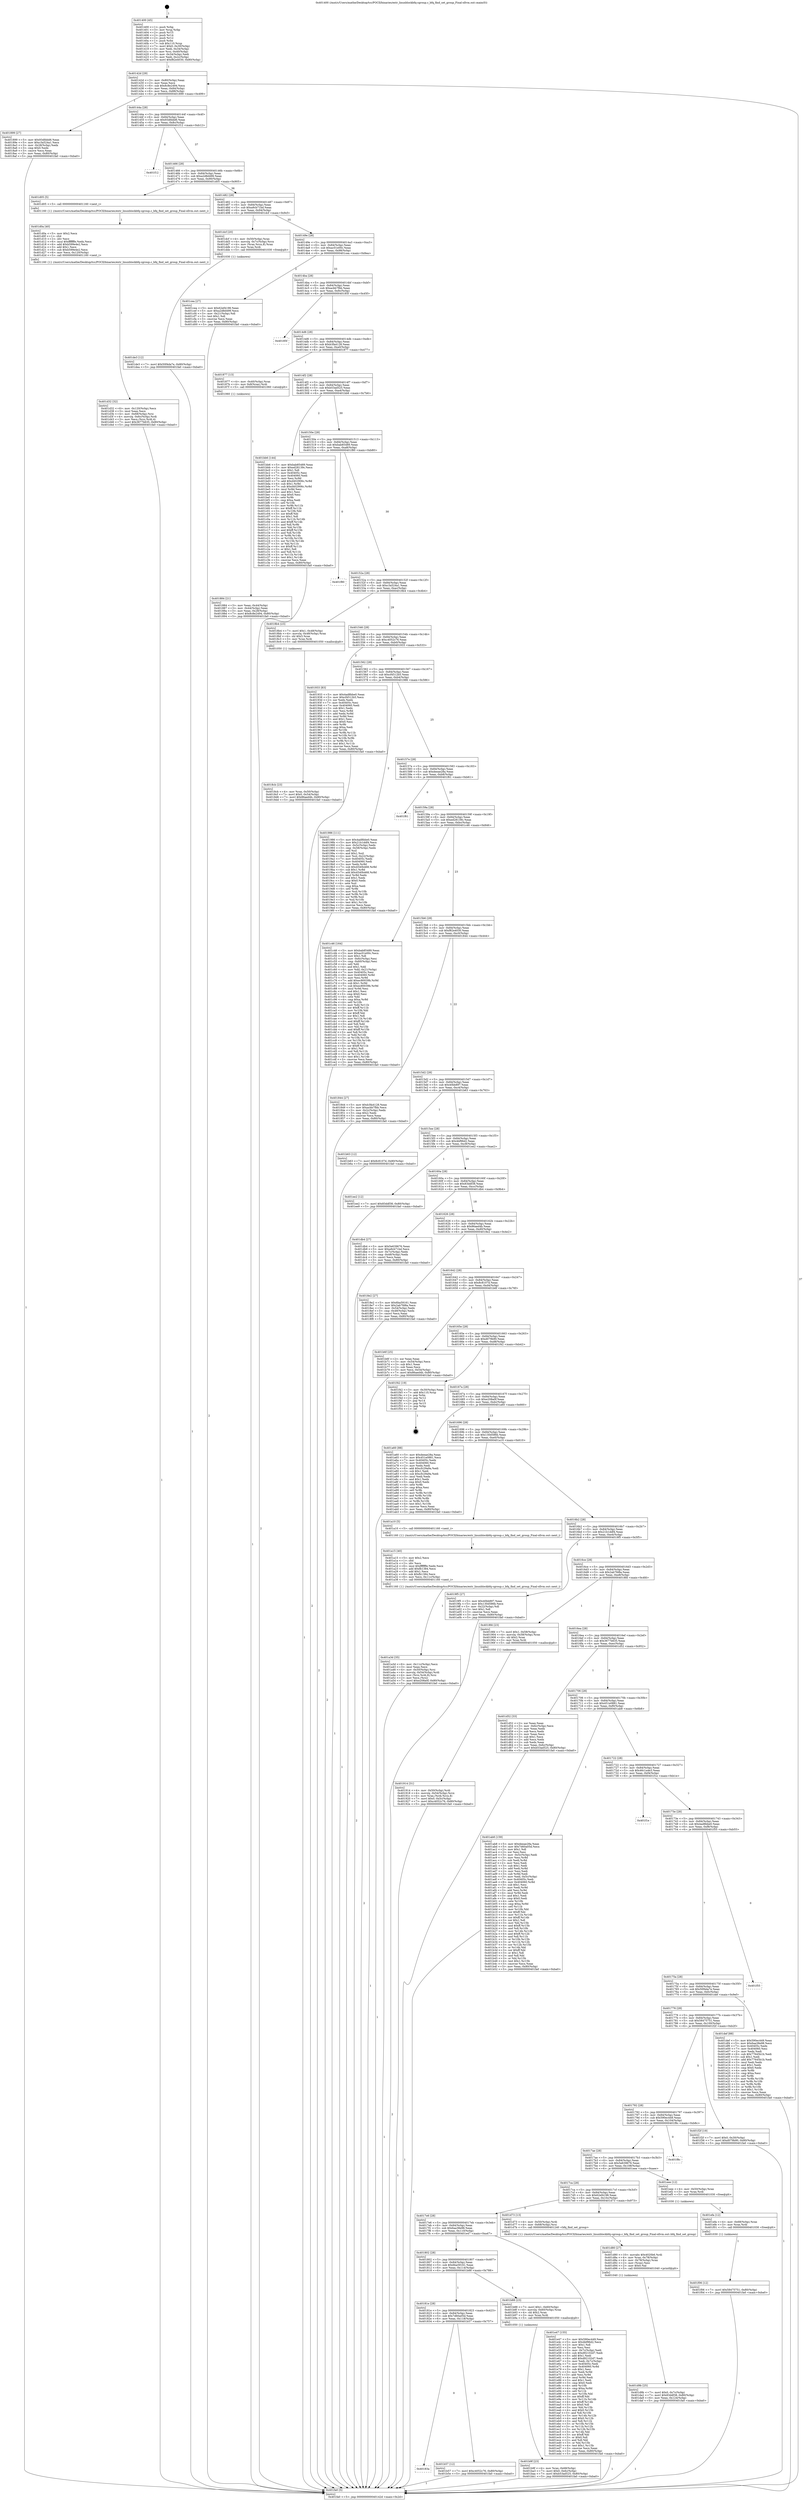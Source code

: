 digraph "0x401400" {
  label = "0x401400 (/mnt/c/Users/mathe/Desktop/tcc/POCII/binaries/extr_linuxblockbfq-cgroup.c_bfq_find_set_group_Final-ollvm.out::main(0))"
  labelloc = "t"
  node[shape=record]

  Entry [label="",width=0.3,height=0.3,shape=circle,fillcolor=black,style=filled]
  "0x40142d" [label="{
     0x40142d [29]\l
     | [instrs]\l
     &nbsp;&nbsp;0x40142d \<+3\>: mov -0x80(%rbp),%eax\l
     &nbsp;&nbsp;0x401430 \<+2\>: mov %eax,%ecx\l
     &nbsp;&nbsp;0x401432 \<+6\>: sub $0x8c8e2494,%ecx\l
     &nbsp;&nbsp;0x401438 \<+6\>: mov %eax,-0x84(%rbp)\l
     &nbsp;&nbsp;0x40143e \<+6\>: mov %ecx,-0x88(%rbp)\l
     &nbsp;&nbsp;0x401444 \<+6\>: je 0000000000401899 \<main+0x499\>\l
  }"]
  "0x401899" [label="{
     0x401899 [27]\l
     | [instrs]\l
     &nbsp;&nbsp;0x401899 \<+5\>: mov $0x93dfddd6,%eax\l
     &nbsp;&nbsp;0x40189e \<+5\>: mov $0xc3a524a1,%ecx\l
     &nbsp;&nbsp;0x4018a3 \<+3\>: mov -0x28(%rbp),%edx\l
     &nbsp;&nbsp;0x4018a6 \<+3\>: cmp $0x0,%edx\l
     &nbsp;&nbsp;0x4018a9 \<+3\>: cmove %ecx,%eax\l
     &nbsp;&nbsp;0x4018ac \<+3\>: mov %eax,-0x80(%rbp)\l
     &nbsp;&nbsp;0x4018af \<+5\>: jmp 0000000000401fa0 \<main+0xba0\>\l
  }"]
  "0x40144a" [label="{
     0x40144a [28]\l
     | [instrs]\l
     &nbsp;&nbsp;0x40144a \<+5\>: jmp 000000000040144f \<main+0x4f\>\l
     &nbsp;&nbsp;0x40144f \<+6\>: mov -0x84(%rbp),%eax\l
     &nbsp;&nbsp;0x401455 \<+5\>: sub $0x93dfddd6,%eax\l
     &nbsp;&nbsp;0x40145a \<+6\>: mov %eax,-0x8c(%rbp)\l
     &nbsp;&nbsp;0x401460 \<+6\>: je 0000000000401f12 \<main+0xb12\>\l
  }"]
  Exit [label="",width=0.3,height=0.3,shape=circle,fillcolor=black,style=filled,peripheries=2]
  "0x401f12" [label="{
     0x401f12\l
  }", style=dashed]
  "0x401466" [label="{
     0x401466 [28]\l
     | [instrs]\l
     &nbsp;&nbsp;0x401466 \<+5\>: jmp 000000000040146b \<main+0x6b\>\l
     &nbsp;&nbsp;0x40146b \<+6\>: mov -0x84(%rbp),%eax\l
     &nbsp;&nbsp;0x401471 \<+5\>: sub $0xa2d8d499,%eax\l
     &nbsp;&nbsp;0x401476 \<+6\>: mov %eax,-0x90(%rbp)\l
     &nbsp;&nbsp;0x40147c \<+6\>: je 0000000000401d05 \<main+0x905\>\l
  }"]
  "0x401f06" [label="{
     0x401f06 [12]\l
     | [instrs]\l
     &nbsp;&nbsp;0x401f06 \<+7\>: movl $0x58475751,-0x80(%rbp)\l
     &nbsp;&nbsp;0x401f0d \<+5\>: jmp 0000000000401fa0 \<main+0xba0\>\l
  }"]
  "0x401d05" [label="{
     0x401d05 [5]\l
     | [instrs]\l
     &nbsp;&nbsp;0x401d05 \<+5\>: call 0000000000401160 \<next_i\>\l
     | [calls]\l
     &nbsp;&nbsp;0x401160 \{1\} (/mnt/c/Users/mathe/Desktop/tcc/POCII/binaries/extr_linuxblockbfq-cgroup.c_bfq_find_set_group_Final-ollvm.out::next_i)\l
  }"]
  "0x401482" [label="{
     0x401482 [28]\l
     | [instrs]\l
     &nbsp;&nbsp;0x401482 \<+5\>: jmp 0000000000401487 \<main+0x87\>\l
     &nbsp;&nbsp;0x401487 \<+6\>: mov -0x84(%rbp),%eax\l
     &nbsp;&nbsp;0x40148d \<+5\>: sub $0xa9cb71bd,%eax\l
     &nbsp;&nbsp;0x401492 \<+6\>: mov %eax,-0x94(%rbp)\l
     &nbsp;&nbsp;0x401498 \<+6\>: je 0000000000401dcf \<main+0x9cf\>\l
  }"]
  "0x401efa" [label="{
     0x401efa [12]\l
     | [instrs]\l
     &nbsp;&nbsp;0x401efa \<+4\>: mov -0x68(%rbp),%rax\l
     &nbsp;&nbsp;0x401efe \<+3\>: mov %rax,%rdi\l
     &nbsp;&nbsp;0x401f01 \<+5\>: call 0000000000401030 \<free@plt\>\l
     | [calls]\l
     &nbsp;&nbsp;0x401030 \{1\} (unknown)\l
  }"]
  "0x401dcf" [label="{
     0x401dcf [20]\l
     | [instrs]\l
     &nbsp;&nbsp;0x401dcf \<+4\>: mov -0x50(%rbp),%rax\l
     &nbsp;&nbsp;0x401dd3 \<+4\>: movslq -0x7c(%rbp),%rcx\l
     &nbsp;&nbsp;0x401dd7 \<+4\>: mov (%rax,%rcx,8),%rax\l
     &nbsp;&nbsp;0x401ddb \<+3\>: mov %rax,%rdi\l
     &nbsp;&nbsp;0x401dde \<+5\>: call 0000000000401030 \<free@plt\>\l
     | [calls]\l
     &nbsp;&nbsp;0x401030 \{1\} (unknown)\l
  }"]
  "0x40149e" [label="{
     0x40149e [28]\l
     | [instrs]\l
     &nbsp;&nbsp;0x40149e \<+5\>: jmp 00000000004014a3 \<main+0xa3\>\l
     &nbsp;&nbsp;0x4014a3 \<+6\>: mov -0x84(%rbp),%eax\l
     &nbsp;&nbsp;0x4014a9 \<+5\>: sub $0xac01e00c,%eax\l
     &nbsp;&nbsp;0x4014ae \<+6\>: mov %eax,-0x98(%rbp)\l
     &nbsp;&nbsp;0x4014b4 \<+6\>: je 0000000000401cea \<main+0x8ea\>\l
  }"]
  "0x401de3" [label="{
     0x401de3 [12]\l
     | [instrs]\l
     &nbsp;&nbsp;0x401de3 \<+7\>: movl $0x50f4da7e,-0x80(%rbp)\l
     &nbsp;&nbsp;0x401dea \<+5\>: jmp 0000000000401fa0 \<main+0xba0\>\l
  }"]
  "0x401cea" [label="{
     0x401cea [27]\l
     | [instrs]\l
     &nbsp;&nbsp;0x401cea \<+5\>: mov $0x62ef4198,%eax\l
     &nbsp;&nbsp;0x401cef \<+5\>: mov $0xa2d8d499,%ecx\l
     &nbsp;&nbsp;0x401cf4 \<+3\>: mov -0x21(%rbp),%dl\l
     &nbsp;&nbsp;0x401cf7 \<+3\>: test $0x1,%dl\l
     &nbsp;&nbsp;0x401cfa \<+3\>: cmovne %ecx,%eax\l
     &nbsp;&nbsp;0x401cfd \<+3\>: mov %eax,-0x80(%rbp)\l
     &nbsp;&nbsp;0x401d00 \<+5\>: jmp 0000000000401fa0 \<main+0xba0\>\l
  }"]
  "0x4014ba" [label="{
     0x4014ba [28]\l
     | [instrs]\l
     &nbsp;&nbsp;0x4014ba \<+5\>: jmp 00000000004014bf \<main+0xbf\>\l
     &nbsp;&nbsp;0x4014bf \<+6\>: mov -0x84(%rbp),%eax\l
     &nbsp;&nbsp;0x4014c5 \<+5\>: sub $0xacbb7fbb,%eax\l
     &nbsp;&nbsp;0x4014ca \<+6\>: mov %eax,-0x9c(%rbp)\l
     &nbsp;&nbsp;0x4014d0 \<+6\>: je 000000000040185f \<main+0x45f\>\l
  }"]
  "0x401d9b" [label="{
     0x401d9b [25]\l
     | [instrs]\l
     &nbsp;&nbsp;0x401d9b \<+7\>: movl $0x0,-0x7c(%rbp)\l
     &nbsp;&nbsp;0x401da2 \<+7\>: movl $0x83ddf38,-0x80(%rbp)\l
     &nbsp;&nbsp;0x401da9 \<+6\>: mov %eax,-0x124(%rbp)\l
     &nbsp;&nbsp;0x401daf \<+5\>: jmp 0000000000401fa0 \<main+0xba0\>\l
  }"]
  "0x40185f" [label="{
     0x40185f\l
  }", style=dashed]
  "0x4014d6" [label="{
     0x4014d6 [28]\l
     | [instrs]\l
     &nbsp;&nbsp;0x4014d6 \<+5\>: jmp 00000000004014db \<main+0xdb\>\l
     &nbsp;&nbsp;0x4014db \<+6\>: mov -0x84(%rbp),%eax\l
     &nbsp;&nbsp;0x4014e1 \<+5\>: sub $0xb3fa4128,%eax\l
     &nbsp;&nbsp;0x4014e6 \<+6\>: mov %eax,-0xa0(%rbp)\l
     &nbsp;&nbsp;0x4014ec \<+6\>: je 0000000000401877 \<main+0x477\>\l
  }"]
  "0x401d80" [label="{
     0x401d80 [27]\l
     | [instrs]\l
     &nbsp;&nbsp;0x401d80 \<+10\>: movabs $0x4020b6,%rdi\l
     &nbsp;&nbsp;0x401d8a \<+4\>: mov %rax,-0x78(%rbp)\l
     &nbsp;&nbsp;0x401d8e \<+4\>: mov -0x78(%rbp),%rax\l
     &nbsp;&nbsp;0x401d92 \<+2\>: mov (%rax),%esi\l
     &nbsp;&nbsp;0x401d94 \<+2\>: mov $0x0,%al\l
     &nbsp;&nbsp;0x401d96 \<+5\>: call 0000000000401040 \<printf@plt\>\l
     | [calls]\l
     &nbsp;&nbsp;0x401040 \{1\} (unknown)\l
  }"]
  "0x401877" [label="{
     0x401877 [13]\l
     | [instrs]\l
     &nbsp;&nbsp;0x401877 \<+4\>: mov -0x40(%rbp),%rax\l
     &nbsp;&nbsp;0x40187b \<+4\>: mov 0x8(%rax),%rdi\l
     &nbsp;&nbsp;0x40187f \<+5\>: call 0000000000401060 \<atoi@plt\>\l
     | [calls]\l
     &nbsp;&nbsp;0x401060 \{1\} (unknown)\l
  }"]
  "0x4014f2" [label="{
     0x4014f2 [28]\l
     | [instrs]\l
     &nbsp;&nbsp;0x4014f2 \<+5\>: jmp 00000000004014f7 \<main+0xf7\>\l
     &nbsp;&nbsp;0x4014f7 \<+6\>: mov -0x84(%rbp),%eax\l
     &nbsp;&nbsp;0x4014fd \<+5\>: sub $0xb53ad525,%eax\l
     &nbsp;&nbsp;0x401502 \<+6\>: mov %eax,-0xa4(%rbp)\l
     &nbsp;&nbsp;0x401508 \<+6\>: je 0000000000401bb6 \<main+0x7b6\>\l
  }"]
  "0x401d32" [label="{
     0x401d32 [32]\l
     | [instrs]\l
     &nbsp;&nbsp;0x401d32 \<+6\>: mov -0x120(%rbp),%ecx\l
     &nbsp;&nbsp;0x401d38 \<+3\>: imul %eax,%ecx\l
     &nbsp;&nbsp;0x401d3b \<+4\>: mov -0x68(%rbp),%rsi\l
     &nbsp;&nbsp;0x401d3f \<+4\>: movslq -0x6c(%rbp),%rdi\l
     &nbsp;&nbsp;0x401d43 \<+3\>: mov %ecx,(%rsi,%rdi,4)\l
     &nbsp;&nbsp;0x401d46 \<+7\>: movl $0x3677b635,-0x80(%rbp)\l
     &nbsp;&nbsp;0x401d4d \<+5\>: jmp 0000000000401fa0 \<main+0xba0\>\l
  }"]
  "0x401bb6" [label="{
     0x401bb6 [144]\l
     | [instrs]\l
     &nbsp;&nbsp;0x401bb6 \<+5\>: mov $0xbab85489,%eax\l
     &nbsp;&nbsp;0x401bbb \<+5\>: mov $0xed28139c,%ecx\l
     &nbsp;&nbsp;0x401bc0 \<+2\>: mov $0x1,%dl\l
     &nbsp;&nbsp;0x401bc2 \<+7\>: mov 0x40405c,%esi\l
     &nbsp;&nbsp;0x401bc9 \<+7\>: mov 0x404060,%edi\l
     &nbsp;&nbsp;0x401bd0 \<+3\>: mov %esi,%r8d\l
     &nbsp;&nbsp;0x401bd3 \<+7\>: add $0xd402906c,%r8d\l
     &nbsp;&nbsp;0x401bda \<+4\>: sub $0x1,%r8d\l
     &nbsp;&nbsp;0x401bde \<+7\>: sub $0xd402906c,%r8d\l
     &nbsp;&nbsp;0x401be5 \<+4\>: imul %r8d,%esi\l
     &nbsp;&nbsp;0x401be9 \<+3\>: and $0x1,%esi\l
     &nbsp;&nbsp;0x401bec \<+3\>: cmp $0x0,%esi\l
     &nbsp;&nbsp;0x401bef \<+4\>: sete %r9b\l
     &nbsp;&nbsp;0x401bf3 \<+3\>: cmp $0xa,%edi\l
     &nbsp;&nbsp;0x401bf6 \<+4\>: setl %r10b\l
     &nbsp;&nbsp;0x401bfa \<+3\>: mov %r9b,%r11b\l
     &nbsp;&nbsp;0x401bfd \<+4\>: xor $0xff,%r11b\l
     &nbsp;&nbsp;0x401c01 \<+3\>: mov %r10b,%bl\l
     &nbsp;&nbsp;0x401c04 \<+3\>: xor $0xff,%bl\l
     &nbsp;&nbsp;0x401c07 \<+3\>: xor $0x1,%dl\l
     &nbsp;&nbsp;0x401c0a \<+3\>: mov %r11b,%r14b\l
     &nbsp;&nbsp;0x401c0d \<+4\>: and $0xff,%r14b\l
     &nbsp;&nbsp;0x401c11 \<+3\>: and %dl,%r9b\l
     &nbsp;&nbsp;0x401c14 \<+3\>: mov %bl,%r15b\l
     &nbsp;&nbsp;0x401c17 \<+4\>: and $0xff,%r15b\l
     &nbsp;&nbsp;0x401c1b \<+3\>: and %dl,%r10b\l
     &nbsp;&nbsp;0x401c1e \<+3\>: or %r9b,%r14b\l
     &nbsp;&nbsp;0x401c21 \<+3\>: or %r10b,%r15b\l
     &nbsp;&nbsp;0x401c24 \<+3\>: xor %r15b,%r14b\l
     &nbsp;&nbsp;0x401c27 \<+3\>: or %bl,%r11b\l
     &nbsp;&nbsp;0x401c2a \<+4\>: xor $0xff,%r11b\l
     &nbsp;&nbsp;0x401c2e \<+3\>: or $0x1,%dl\l
     &nbsp;&nbsp;0x401c31 \<+3\>: and %dl,%r11b\l
     &nbsp;&nbsp;0x401c34 \<+3\>: or %r11b,%r14b\l
     &nbsp;&nbsp;0x401c37 \<+4\>: test $0x1,%r14b\l
     &nbsp;&nbsp;0x401c3b \<+3\>: cmovne %ecx,%eax\l
     &nbsp;&nbsp;0x401c3e \<+3\>: mov %eax,-0x80(%rbp)\l
     &nbsp;&nbsp;0x401c41 \<+5\>: jmp 0000000000401fa0 \<main+0xba0\>\l
  }"]
  "0x40150e" [label="{
     0x40150e [28]\l
     | [instrs]\l
     &nbsp;&nbsp;0x40150e \<+5\>: jmp 0000000000401513 \<main+0x113\>\l
     &nbsp;&nbsp;0x401513 \<+6\>: mov -0x84(%rbp),%eax\l
     &nbsp;&nbsp;0x401519 \<+5\>: sub $0xbab85489,%eax\l
     &nbsp;&nbsp;0x40151e \<+6\>: mov %eax,-0xa8(%rbp)\l
     &nbsp;&nbsp;0x401524 \<+6\>: je 0000000000401f80 \<main+0xb80\>\l
  }"]
  "0x401d0a" [label="{
     0x401d0a [40]\l
     | [instrs]\l
     &nbsp;&nbsp;0x401d0a \<+5\>: mov $0x2,%ecx\l
     &nbsp;&nbsp;0x401d0f \<+1\>: cltd\l
     &nbsp;&nbsp;0x401d10 \<+2\>: idiv %ecx\l
     &nbsp;&nbsp;0x401d12 \<+6\>: imul $0xfffffffe,%edx,%ecx\l
     &nbsp;&nbsp;0x401d18 \<+6\>: add $0xb599e4e2,%ecx\l
     &nbsp;&nbsp;0x401d1e \<+3\>: add $0x1,%ecx\l
     &nbsp;&nbsp;0x401d21 \<+6\>: sub $0xb599e4e2,%ecx\l
     &nbsp;&nbsp;0x401d27 \<+6\>: mov %ecx,-0x120(%rbp)\l
     &nbsp;&nbsp;0x401d2d \<+5\>: call 0000000000401160 \<next_i\>\l
     | [calls]\l
     &nbsp;&nbsp;0x401160 \{1\} (/mnt/c/Users/mathe/Desktop/tcc/POCII/binaries/extr_linuxblockbfq-cgroup.c_bfq_find_set_group_Final-ollvm.out::next_i)\l
  }"]
  "0x401f80" [label="{
     0x401f80\l
  }", style=dashed]
  "0x40152a" [label="{
     0x40152a [28]\l
     | [instrs]\l
     &nbsp;&nbsp;0x40152a \<+5\>: jmp 000000000040152f \<main+0x12f\>\l
     &nbsp;&nbsp;0x40152f \<+6\>: mov -0x84(%rbp),%eax\l
     &nbsp;&nbsp;0x401535 \<+5\>: sub $0xc3a524a1,%eax\l
     &nbsp;&nbsp;0x40153a \<+6\>: mov %eax,-0xac(%rbp)\l
     &nbsp;&nbsp;0x401540 \<+6\>: je 00000000004018b4 \<main+0x4b4\>\l
  }"]
  "0x401b9f" [label="{
     0x401b9f [23]\l
     | [instrs]\l
     &nbsp;&nbsp;0x401b9f \<+4\>: mov %rax,-0x68(%rbp)\l
     &nbsp;&nbsp;0x401ba3 \<+7\>: movl $0x0,-0x6c(%rbp)\l
     &nbsp;&nbsp;0x401baa \<+7\>: movl $0xb53ad525,-0x80(%rbp)\l
     &nbsp;&nbsp;0x401bb1 \<+5\>: jmp 0000000000401fa0 \<main+0xba0\>\l
  }"]
  "0x4018b4" [label="{
     0x4018b4 [23]\l
     | [instrs]\l
     &nbsp;&nbsp;0x4018b4 \<+7\>: movl $0x1,-0x48(%rbp)\l
     &nbsp;&nbsp;0x4018bb \<+4\>: movslq -0x48(%rbp),%rax\l
     &nbsp;&nbsp;0x4018bf \<+4\>: shl $0x3,%rax\l
     &nbsp;&nbsp;0x4018c3 \<+3\>: mov %rax,%rdi\l
     &nbsp;&nbsp;0x4018c6 \<+5\>: call 0000000000401050 \<malloc@plt\>\l
     | [calls]\l
     &nbsp;&nbsp;0x401050 \{1\} (unknown)\l
  }"]
  "0x401546" [label="{
     0x401546 [28]\l
     | [instrs]\l
     &nbsp;&nbsp;0x401546 \<+5\>: jmp 000000000040154b \<main+0x14b\>\l
     &nbsp;&nbsp;0x40154b \<+6\>: mov -0x84(%rbp),%eax\l
     &nbsp;&nbsp;0x401551 \<+5\>: sub $0xc4052c76,%eax\l
     &nbsp;&nbsp;0x401556 \<+6\>: mov %eax,-0xb0(%rbp)\l
     &nbsp;&nbsp;0x40155c \<+6\>: je 0000000000401933 \<main+0x533\>\l
  }"]
  "0x40183a" [label="{
     0x40183a\l
  }", style=dashed]
  "0x401933" [label="{
     0x401933 [83]\l
     | [instrs]\l
     &nbsp;&nbsp;0x401933 \<+5\>: mov $0x4ad8bbe0,%eax\l
     &nbsp;&nbsp;0x401938 \<+5\>: mov $0xcf4512b5,%ecx\l
     &nbsp;&nbsp;0x40193d \<+2\>: xor %edx,%edx\l
     &nbsp;&nbsp;0x40193f \<+7\>: mov 0x40405c,%esi\l
     &nbsp;&nbsp;0x401946 \<+7\>: mov 0x404060,%edi\l
     &nbsp;&nbsp;0x40194d \<+3\>: sub $0x1,%edx\l
     &nbsp;&nbsp;0x401950 \<+3\>: mov %esi,%r8d\l
     &nbsp;&nbsp;0x401953 \<+3\>: add %edx,%r8d\l
     &nbsp;&nbsp;0x401956 \<+4\>: imul %r8d,%esi\l
     &nbsp;&nbsp;0x40195a \<+3\>: and $0x1,%esi\l
     &nbsp;&nbsp;0x40195d \<+3\>: cmp $0x0,%esi\l
     &nbsp;&nbsp;0x401960 \<+4\>: sete %r9b\l
     &nbsp;&nbsp;0x401964 \<+3\>: cmp $0xa,%edi\l
     &nbsp;&nbsp;0x401967 \<+4\>: setl %r10b\l
     &nbsp;&nbsp;0x40196b \<+3\>: mov %r9b,%r11b\l
     &nbsp;&nbsp;0x40196e \<+3\>: and %r10b,%r11b\l
     &nbsp;&nbsp;0x401971 \<+3\>: xor %r10b,%r9b\l
     &nbsp;&nbsp;0x401974 \<+3\>: or %r9b,%r11b\l
     &nbsp;&nbsp;0x401977 \<+4\>: test $0x1,%r11b\l
     &nbsp;&nbsp;0x40197b \<+3\>: cmovne %ecx,%eax\l
     &nbsp;&nbsp;0x40197e \<+3\>: mov %eax,-0x80(%rbp)\l
     &nbsp;&nbsp;0x401981 \<+5\>: jmp 0000000000401fa0 \<main+0xba0\>\l
  }"]
  "0x401562" [label="{
     0x401562 [28]\l
     | [instrs]\l
     &nbsp;&nbsp;0x401562 \<+5\>: jmp 0000000000401567 \<main+0x167\>\l
     &nbsp;&nbsp;0x401567 \<+6\>: mov -0x84(%rbp),%eax\l
     &nbsp;&nbsp;0x40156d \<+5\>: sub $0xcf4512b5,%eax\l
     &nbsp;&nbsp;0x401572 \<+6\>: mov %eax,-0xb4(%rbp)\l
     &nbsp;&nbsp;0x401578 \<+6\>: je 0000000000401986 \<main+0x586\>\l
  }"]
  "0x401b57" [label="{
     0x401b57 [12]\l
     | [instrs]\l
     &nbsp;&nbsp;0x401b57 \<+7\>: movl $0xc4052c76,-0x80(%rbp)\l
     &nbsp;&nbsp;0x401b5e \<+5\>: jmp 0000000000401fa0 \<main+0xba0\>\l
  }"]
  "0x401986" [label="{
     0x401986 [111]\l
     | [instrs]\l
     &nbsp;&nbsp;0x401986 \<+5\>: mov $0x4ad8bbe0,%eax\l
     &nbsp;&nbsp;0x40198b \<+5\>: mov $0x21b1ddf4,%ecx\l
     &nbsp;&nbsp;0x401990 \<+3\>: mov -0x5c(%rbp),%edx\l
     &nbsp;&nbsp;0x401993 \<+3\>: cmp -0x58(%rbp),%edx\l
     &nbsp;&nbsp;0x401996 \<+4\>: setl %sil\l
     &nbsp;&nbsp;0x40199a \<+4\>: and $0x1,%sil\l
     &nbsp;&nbsp;0x40199e \<+4\>: mov %sil,-0x22(%rbp)\l
     &nbsp;&nbsp;0x4019a2 \<+7\>: mov 0x40405c,%edx\l
     &nbsp;&nbsp;0x4019a9 \<+7\>: mov 0x404060,%edi\l
     &nbsp;&nbsp;0x4019b0 \<+3\>: mov %edx,%r8d\l
     &nbsp;&nbsp;0x4019b3 \<+7\>: sub $0x4540b468,%r8d\l
     &nbsp;&nbsp;0x4019ba \<+4\>: sub $0x1,%r8d\l
     &nbsp;&nbsp;0x4019be \<+7\>: add $0x4540b468,%r8d\l
     &nbsp;&nbsp;0x4019c5 \<+4\>: imul %r8d,%edx\l
     &nbsp;&nbsp;0x4019c9 \<+3\>: and $0x1,%edx\l
     &nbsp;&nbsp;0x4019cc \<+3\>: cmp $0x0,%edx\l
     &nbsp;&nbsp;0x4019cf \<+4\>: sete %sil\l
     &nbsp;&nbsp;0x4019d3 \<+3\>: cmp $0xa,%edi\l
     &nbsp;&nbsp;0x4019d6 \<+4\>: setl %r9b\l
     &nbsp;&nbsp;0x4019da \<+3\>: mov %sil,%r10b\l
     &nbsp;&nbsp;0x4019dd \<+3\>: and %r9b,%r10b\l
     &nbsp;&nbsp;0x4019e0 \<+3\>: xor %r9b,%sil\l
     &nbsp;&nbsp;0x4019e3 \<+3\>: or %sil,%r10b\l
     &nbsp;&nbsp;0x4019e6 \<+4\>: test $0x1,%r10b\l
     &nbsp;&nbsp;0x4019ea \<+3\>: cmovne %ecx,%eax\l
     &nbsp;&nbsp;0x4019ed \<+3\>: mov %eax,-0x80(%rbp)\l
     &nbsp;&nbsp;0x4019f0 \<+5\>: jmp 0000000000401fa0 \<main+0xba0\>\l
  }"]
  "0x40157e" [label="{
     0x40157e [28]\l
     | [instrs]\l
     &nbsp;&nbsp;0x40157e \<+5\>: jmp 0000000000401583 \<main+0x183\>\l
     &nbsp;&nbsp;0x401583 \<+6\>: mov -0x84(%rbp),%eax\l
     &nbsp;&nbsp;0x401589 \<+5\>: sub $0xdeeae28a,%eax\l
     &nbsp;&nbsp;0x40158e \<+6\>: mov %eax,-0xb8(%rbp)\l
     &nbsp;&nbsp;0x401594 \<+6\>: je 0000000000401f61 \<main+0xb61\>\l
  }"]
  "0x40181e" [label="{
     0x40181e [28]\l
     | [instrs]\l
     &nbsp;&nbsp;0x40181e \<+5\>: jmp 0000000000401823 \<main+0x423\>\l
     &nbsp;&nbsp;0x401823 \<+6\>: mov -0x84(%rbp),%eax\l
     &nbsp;&nbsp;0x401829 \<+5\>: sub $0x7d60a05d,%eax\l
     &nbsp;&nbsp;0x40182e \<+6\>: mov %eax,-0x118(%rbp)\l
     &nbsp;&nbsp;0x401834 \<+6\>: je 0000000000401b57 \<main+0x757\>\l
  }"]
  "0x401f61" [label="{
     0x401f61\l
  }", style=dashed]
  "0x40159a" [label="{
     0x40159a [28]\l
     | [instrs]\l
     &nbsp;&nbsp;0x40159a \<+5\>: jmp 000000000040159f \<main+0x19f\>\l
     &nbsp;&nbsp;0x40159f \<+6\>: mov -0x84(%rbp),%eax\l
     &nbsp;&nbsp;0x4015a5 \<+5\>: sub $0xed28139c,%eax\l
     &nbsp;&nbsp;0x4015aa \<+6\>: mov %eax,-0xbc(%rbp)\l
     &nbsp;&nbsp;0x4015b0 \<+6\>: je 0000000000401c46 \<main+0x846\>\l
  }"]
  "0x401b88" [label="{
     0x401b88 [23]\l
     | [instrs]\l
     &nbsp;&nbsp;0x401b88 \<+7\>: movl $0x1,-0x60(%rbp)\l
     &nbsp;&nbsp;0x401b8f \<+4\>: movslq -0x60(%rbp),%rax\l
     &nbsp;&nbsp;0x401b93 \<+4\>: shl $0x2,%rax\l
     &nbsp;&nbsp;0x401b97 \<+3\>: mov %rax,%rdi\l
     &nbsp;&nbsp;0x401b9a \<+5\>: call 0000000000401050 \<malloc@plt\>\l
     | [calls]\l
     &nbsp;&nbsp;0x401050 \{1\} (unknown)\l
  }"]
  "0x401c46" [label="{
     0x401c46 [164]\l
     | [instrs]\l
     &nbsp;&nbsp;0x401c46 \<+5\>: mov $0xbab85489,%eax\l
     &nbsp;&nbsp;0x401c4b \<+5\>: mov $0xac01e00c,%ecx\l
     &nbsp;&nbsp;0x401c50 \<+2\>: mov $0x1,%dl\l
     &nbsp;&nbsp;0x401c52 \<+3\>: mov -0x6c(%rbp),%esi\l
     &nbsp;&nbsp;0x401c55 \<+3\>: cmp -0x60(%rbp),%esi\l
     &nbsp;&nbsp;0x401c58 \<+4\>: setl %dil\l
     &nbsp;&nbsp;0x401c5c \<+4\>: and $0x1,%dil\l
     &nbsp;&nbsp;0x401c60 \<+4\>: mov %dil,-0x21(%rbp)\l
     &nbsp;&nbsp;0x401c64 \<+7\>: mov 0x40405c,%esi\l
     &nbsp;&nbsp;0x401c6b \<+8\>: mov 0x404060,%r8d\l
     &nbsp;&nbsp;0x401c73 \<+3\>: mov %esi,%r9d\l
     &nbsp;&nbsp;0x401c76 \<+7\>: add $0xec80039b,%r9d\l
     &nbsp;&nbsp;0x401c7d \<+4\>: sub $0x1,%r9d\l
     &nbsp;&nbsp;0x401c81 \<+7\>: sub $0xec80039b,%r9d\l
     &nbsp;&nbsp;0x401c88 \<+4\>: imul %r9d,%esi\l
     &nbsp;&nbsp;0x401c8c \<+3\>: and $0x1,%esi\l
     &nbsp;&nbsp;0x401c8f \<+3\>: cmp $0x0,%esi\l
     &nbsp;&nbsp;0x401c92 \<+4\>: sete %dil\l
     &nbsp;&nbsp;0x401c96 \<+4\>: cmp $0xa,%r8d\l
     &nbsp;&nbsp;0x401c9a \<+4\>: setl %r10b\l
     &nbsp;&nbsp;0x401c9e \<+3\>: mov %dil,%r11b\l
     &nbsp;&nbsp;0x401ca1 \<+4\>: xor $0xff,%r11b\l
     &nbsp;&nbsp;0x401ca5 \<+3\>: mov %r10b,%bl\l
     &nbsp;&nbsp;0x401ca8 \<+3\>: xor $0xff,%bl\l
     &nbsp;&nbsp;0x401cab \<+3\>: xor $0x1,%dl\l
     &nbsp;&nbsp;0x401cae \<+3\>: mov %r11b,%r14b\l
     &nbsp;&nbsp;0x401cb1 \<+4\>: and $0xff,%r14b\l
     &nbsp;&nbsp;0x401cb5 \<+3\>: and %dl,%dil\l
     &nbsp;&nbsp;0x401cb8 \<+3\>: mov %bl,%r15b\l
     &nbsp;&nbsp;0x401cbb \<+4\>: and $0xff,%r15b\l
     &nbsp;&nbsp;0x401cbf \<+3\>: and %dl,%r10b\l
     &nbsp;&nbsp;0x401cc2 \<+3\>: or %dil,%r14b\l
     &nbsp;&nbsp;0x401cc5 \<+3\>: or %r10b,%r15b\l
     &nbsp;&nbsp;0x401cc8 \<+3\>: xor %r15b,%r14b\l
     &nbsp;&nbsp;0x401ccb \<+3\>: or %bl,%r11b\l
     &nbsp;&nbsp;0x401cce \<+4\>: xor $0xff,%r11b\l
     &nbsp;&nbsp;0x401cd2 \<+3\>: or $0x1,%dl\l
     &nbsp;&nbsp;0x401cd5 \<+3\>: and %dl,%r11b\l
     &nbsp;&nbsp;0x401cd8 \<+3\>: or %r11b,%r14b\l
     &nbsp;&nbsp;0x401cdb \<+4\>: test $0x1,%r14b\l
     &nbsp;&nbsp;0x401cdf \<+3\>: cmovne %ecx,%eax\l
     &nbsp;&nbsp;0x401ce2 \<+3\>: mov %eax,-0x80(%rbp)\l
     &nbsp;&nbsp;0x401ce5 \<+5\>: jmp 0000000000401fa0 \<main+0xba0\>\l
  }"]
  "0x4015b6" [label="{
     0x4015b6 [28]\l
     | [instrs]\l
     &nbsp;&nbsp;0x4015b6 \<+5\>: jmp 00000000004015bb \<main+0x1bb\>\l
     &nbsp;&nbsp;0x4015bb \<+6\>: mov -0x84(%rbp),%eax\l
     &nbsp;&nbsp;0x4015c1 \<+5\>: sub $0xf82e4030,%eax\l
     &nbsp;&nbsp;0x4015c6 \<+6\>: mov %eax,-0xc0(%rbp)\l
     &nbsp;&nbsp;0x4015cc \<+6\>: je 0000000000401844 \<main+0x444\>\l
  }"]
  "0x401802" [label="{
     0x401802 [28]\l
     | [instrs]\l
     &nbsp;&nbsp;0x401802 \<+5\>: jmp 0000000000401807 \<main+0x407\>\l
     &nbsp;&nbsp;0x401807 \<+6\>: mov -0x84(%rbp),%eax\l
     &nbsp;&nbsp;0x40180d \<+5\>: sub $0x6ba59161,%eax\l
     &nbsp;&nbsp;0x401812 \<+6\>: mov %eax,-0x114(%rbp)\l
     &nbsp;&nbsp;0x401818 \<+6\>: je 0000000000401b88 \<main+0x788\>\l
  }"]
  "0x401844" [label="{
     0x401844 [27]\l
     | [instrs]\l
     &nbsp;&nbsp;0x401844 \<+5\>: mov $0xb3fa4128,%eax\l
     &nbsp;&nbsp;0x401849 \<+5\>: mov $0xacbb7fbb,%ecx\l
     &nbsp;&nbsp;0x40184e \<+3\>: mov -0x2c(%rbp),%edx\l
     &nbsp;&nbsp;0x401851 \<+3\>: cmp $0x2,%edx\l
     &nbsp;&nbsp;0x401854 \<+3\>: cmovne %ecx,%eax\l
     &nbsp;&nbsp;0x401857 \<+3\>: mov %eax,-0x80(%rbp)\l
     &nbsp;&nbsp;0x40185a \<+5\>: jmp 0000000000401fa0 \<main+0xba0\>\l
  }"]
  "0x4015d2" [label="{
     0x4015d2 [28]\l
     | [instrs]\l
     &nbsp;&nbsp;0x4015d2 \<+5\>: jmp 00000000004015d7 \<main+0x1d7\>\l
     &nbsp;&nbsp;0x4015d7 \<+6\>: mov -0x84(%rbp),%eax\l
     &nbsp;&nbsp;0x4015dd \<+5\>: sub $0x40bb897,%eax\l
     &nbsp;&nbsp;0x4015e2 \<+6\>: mov %eax,-0xc4(%rbp)\l
     &nbsp;&nbsp;0x4015e8 \<+6\>: je 0000000000401b63 \<main+0x763\>\l
  }"]
  "0x401fa0" [label="{
     0x401fa0 [5]\l
     | [instrs]\l
     &nbsp;&nbsp;0x401fa0 \<+5\>: jmp 000000000040142d \<main+0x2d\>\l
  }"]
  "0x401400" [label="{
     0x401400 [45]\l
     | [instrs]\l
     &nbsp;&nbsp;0x401400 \<+1\>: push %rbp\l
     &nbsp;&nbsp;0x401401 \<+3\>: mov %rsp,%rbp\l
     &nbsp;&nbsp;0x401404 \<+2\>: push %r15\l
     &nbsp;&nbsp;0x401406 \<+2\>: push %r14\l
     &nbsp;&nbsp;0x401408 \<+2\>: push %r12\l
     &nbsp;&nbsp;0x40140a \<+1\>: push %rbx\l
     &nbsp;&nbsp;0x40140b \<+7\>: sub $0x110,%rsp\l
     &nbsp;&nbsp;0x401412 \<+7\>: movl $0x0,-0x30(%rbp)\l
     &nbsp;&nbsp;0x401419 \<+3\>: mov %edi,-0x34(%rbp)\l
     &nbsp;&nbsp;0x40141c \<+4\>: mov %rsi,-0x40(%rbp)\l
     &nbsp;&nbsp;0x401420 \<+3\>: mov -0x34(%rbp),%edi\l
     &nbsp;&nbsp;0x401423 \<+3\>: mov %edi,-0x2c(%rbp)\l
     &nbsp;&nbsp;0x401426 \<+7\>: movl $0xf82e4030,-0x80(%rbp)\l
  }"]
  "0x401884" [label="{
     0x401884 [21]\l
     | [instrs]\l
     &nbsp;&nbsp;0x401884 \<+3\>: mov %eax,-0x44(%rbp)\l
     &nbsp;&nbsp;0x401887 \<+3\>: mov -0x44(%rbp),%eax\l
     &nbsp;&nbsp;0x40188a \<+3\>: mov %eax,-0x28(%rbp)\l
     &nbsp;&nbsp;0x40188d \<+7\>: movl $0x8c8e2494,-0x80(%rbp)\l
     &nbsp;&nbsp;0x401894 \<+5\>: jmp 0000000000401fa0 \<main+0xba0\>\l
  }"]
  "0x4018cb" [label="{
     0x4018cb [23]\l
     | [instrs]\l
     &nbsp;&nbsp;0x4018cb \<+4\>: mov %rax,-0x50(%rbp)\l
     &nbsp;&nbsp;0x4018cf \<+7\>: movl $0x0,-0x54(%rbp)\l
     &nbsp;&nbsp;0x4018d6 \<+7\>: movl $0x86aed4b,-0x80(%rbp)\l
     &nbsp;&nbsp;0x4018dd \<+5\>: jmp 0000000000401fa0 \<main+0xba0\>\l
  }"]
  "0x401e47" [label="{
     0x401e47 [155]\l
     | [instrs]\l
     &nbsp;&nbsp;0x401e47 \<+5\>: mov $0x590ec449,%eax\l
     &nbsp;&nbsp;0x401e4c \<+5\>: mov $0x4bf96d2,%ecx\l
     &nbsp;&nbsp;0x401e51 \<+2\>: mov $0x1,%dl\l
     &nbsp;&nbsp;0x401e53 \<+2\>: xor %esi,%esi\l
     &nbsp;&nbsp;0x401e55 \<+3\>: mov -0x7c(%rbp),%edi\l
     &nbsp;&nbsp;0x401e58 \<+6\>: sub $0xd92102d7,%edi\l
     &nbsp;&nbsp;0x401e5e \<+3\>: add $0x1,%edi\l
     &nbsp;&nbsp;0x401e61 \<+6\>: add $0xd92102d7,%edi\l
     &nbsp;&nbsp;0x401e67 \<+3\>: mov %edi,-0x7c(%rbp)\l
     &nbsp;&nbsp;0x401e6a \<+7\>: mov 0x40405c,%edi\l
     &nbsp;&nbsp;0x401e71 \<+8\>: mov 0x404060,%r8d\l
     &nbsp;&nbsp;0x401e79 \<+3\>: sub $0x1,%esi\l
     &nbsp;&nbsp;0x401e7c \<+3\>: mov %edi,%r9d\l
     &nbsp;&nbsp;0x401e7f \<+3\>: add %esi,%r9d\l
     &nbsp;&nbsp;0x401e82 \<+4\>: imul %r9d,%edi\l
     &nbsp;&nbsp;0x401e86 \<+3\>: and $0x1,%edi\l
     &nbsp;&nbsp;0x401e89 \<+3\>: cmp $0x0,%edi\l
     &nbsp;&nbsp;0x401e8c \<+4\>: sete %r10b\l
     &nbsp;&nbsp;0x401e90 \<+4\>: cmp $0xa,%r8d\l
     &nbsp;&nbsp;0x401e94 \<+4\>: setl %r11b\l
     &nbsp;&nbsp;0x401e98 \<+3\>: mov %r10b,%bl\l
     &nbsp;&nbsp;0x401e9b \<+3\>: xor $0xff,%bl\l
     &nbsp;&nbsp;0x401e9e \<+3\>: mov %r11b,%r14b\l
     &nbsp;&nbsp;0x401ea1 \<+4\>: xor $0xff,%r14b\l
     &nbsp;&nbsp;0x401ea5 \<+3\>: xor $0x0,%dl\l
     &nbsp;&nbsp;0x401ea8 \<+3\>: mov %bl,%r15b\l
     &nbsp;&nbsp;0x401eab \<+4\>: and $0x0,%r15b\l
     &nbsp;&nbsp;0x401eaf \<+3\>: and %dl,%r10b\l
     &nbsp;&nbsp;0x401eb2 \<+3\>: mov %r14b,%r12b\l
     &nbsp;&nbsp;0x401eb5 \<+4\>: and $0x0,%r12b\l
     &nbsp;&nbsp;0x401eb9 \<+3\>: and %dl,%r11b\l
     &nbsp;&nbsp;0x401ebc \<+3\>: or %r10b,%r15b\l
     &nbsp;&nbsp;0x401ebf \<+3\>: or %r11b,%r12b\l
     &nbsp;&nbsp;0x401ec2 \<+3\>: xor %r12b,%r15b\l
     &nbsp;&nbsp;0x401ec5 \<+3\>: or %r14b,%bl\l
     &nbsp;&nbsp;0x401ec8 \<+3\>: xor $0xff,%bl\l
     &nbsp;&nbsp;0x401ecb \<+3\>: or $0x0,%dl\l
     &nbsp;&nbsp;0x401ece \<+2\>: and %dl,%bl\l
     &nbsp;&nbsp;0x401ed0 \<+3\>: or %bl,%r15b\l
     &nbsp;&nbsp;0x401ed3 \<+4\>: test $0x1,%r15b\l
     &nbsp;&nbsp;0x401ed7 \<+3\>: cmovne %ecx,%eax\l
     &nbsp;&nbsp;0x401eda \<+3\>: mov %eax,-0x80(%rbp)\l
     &nbsp;&nbsp;0x401edd \<+5\>: jmp 0000000000401fa0 \<main+0xba0\>\l
  }"]
  "0x401b63" [label="{
     0x401b63 [12]\l
     | [instrs]\l
     &nbsp;&nbsp;0x401b63 \<+7\>: movl $0x8c8107d,-0x80(%rbp)\l
     &nbsp;&nbsp;0x401b6a \<+5\>: jmp 0000000000401fa0 \<main+0xba0\>\l
  }"]
  "0x4015ee" [label="{
     0x4015ee [28]\l
     | [instrs]\l
     &nbsp;&nbsp;0x4015ee \<+5\>: jmp 00000000004015f3 \<main+0x1f3\>\l
     &nbsp;&nbsp;0x4015f3 \<+6\>: mov -0x84(%rbp),%eax\l
     &nbsp;&nbsp;0x4015f9 \<+5\>: sub $0x4bf96d2,%eax\l
     &nbsp;&nbsp;0x4015fe \<+6\>: mov %eax,-0xc8(%rbp)\l
     &nbsp;&nbsp;0x401604 \<+6\>: je 0000000000401ee2 \<main+0xae2\>\l
  }"]
  "0x4017e6" [label="{
     0x4017e6 [28]\l
     | [instrs]\l
     &nbsp;&nbsp;0x4017e6 \<+5\>: jmp 00000000004017eb \<main+0x3eb\>\l
     &nbsp;&nbsp;0x4017eb \<+6\>: mov -0x84(%rbp),%eax\l
     &nbsp;&nbsp;0x4017f1 \<+5\>: sub $0x6aa38e98,%eax\l
     &nbsp;&nbsp;0x4017f6 \<+6\>: mov %eax,-0x110(%rbp)\l
     &nbsp;&nbsp;0x4017fc \<+6\>: je 0000000000401e47 \<main+0xa47\>\l
  }"]
  "0x401ee2" [label="{
     0x401ee2 [12]\l
     | [instrs]\l
     &nbsp;&nbsp;0x401ee2 \<+7\>: movl $0x83ddf38,-0x80(%rbp)\l
     &nbsp;&nbsp;0x401ee9 \<+5\>: jmp 0000000000401fa0 \<main+0xba0\>\l
  }"]
  "0x40160a" [label="{
     0x40160a [28]\l
     | [instrs]\l
     &nbsp;&nbsp;0x40160a \<+5\>: jmp 000000000040160f \<main+0x20f\>\l
     &nbsp;&nbsp;0x40160f \<+6\>: mov -0x84(%rbp),%eax\l
     &nbsp;&nbsp;0x401615 \<+5\>: sub $0x83ddf38,%eax\l
     &nbsp;&nbsp;0x40161a \<+6\>: mov %eax,-0xcc(%rbp)\l
     &nbsp;&nbsp;0x401620 \<+6\>: je 0000000000401db4 \<main+0x9b4\>\l
  }"]
  "0x401d73" [label="{
     0x401d73 [13]\l
     | [instrs]\l
     &nbsp;&nbsp;0x401d73 \<+4\>: mov -0x50(%rbp),%rdi\l
     &nbsp;&nbsp;0x401d77 \<+4\>: mov -0x68(%rbp),%rsi\l
     &nbsp;&nbsp;0x401d7b \<+5\>: call 0000000000401240 \<bfq_find_set_group\>\l
     | [calls]\l
     &nbsp;&nbsp;0x401240 \{1\} (/mnt/c/Users/mathe/Desktop/tcc/POCII/binaries/extr_linuxblockbfq-cgroup.c_bfq_find_set_group_Final-ollvm.out::bfq_find_set_group)\l
  }"]
  "0x401db4" [label="{
     0x401db4 [27]\l
     | [instrs]\l
     &nbsp;&nbsp;0x401db4 \<+5\>: mov $0x5e639676,%eax\l
     &nbsp;&nbsp;0x401db9 \<+5\>: mov $0xa9cb71bd,%ecx\l
     &nbsp;&nbsp;0x401dbe \<+3\>: mov -0x7c(%rbp),%edx\l
     &nbsp;&nbsp;0x401dc1 \<+3\>: cmp -0x48(%rbp),%edx\l
     &nbsp;&nbsp;0x401dc4 \<+3\>: cmovl %ecx,%eax\l
     &nbsp;&nbsp;0x401dc7 \<+3\>: mov %eax,-0x80(%rbp)\l
     &nbsp;&nbsp;0x401dca \<+5\>: jmp 0000000000401fa0 \<main+0xba0\>\l
  }"]
  "0x401626" [label="{
     0x401626 [28]\l
     | [instrs]\l
     &nbsp;&nbsp;0x401626 \<+5\>: jmp 000000000040162b \<main+0x22b\>\l
     &nbsp;&nbsp;0x40162b \<+6\>: mov -0x84(%rbp),%eax\l
     &nbsp;&nbsp;0x401631 \<+5\>: sub $0x86aed4b,%eax\l
     &nbsp;&nbsp;0x401636 \<+6\>: mov %eax,-0xd0(%rbp)\l
     &nbsp;&nbsp;0x40163c \<+6\>: je 00000000004018e2 \<main+0x4e2\>\l
  }"]
  "0x4017ca" [label="{
     0x4017ca [28]\l
     | [instrs]\l
     &nbsp;&nbsp;0x4017ca \<+5\>: jmp 00000000004017cf \<main+0x3cf\>\l
     &nbsp;&nbsp;0x4017cf \<+6\>: mov -0x84(%rbp),%eax\l
     &nbsp;&nbsp;0x4017d5 \<+5\>: sub $0x62ef4198,%eax\l
     &nbsp;&nbsp;0x4017da \<+6\>: mov %eax,-0x10c(%rbp)\l
     &nbsp;&nbsp;0x4017e0 \<+6\>: je 0000000000401d73 \<main+0x973\>\l
  }"]
  "0x4018e2" [label="{
     0x4018e2 [27]\l
     | [instrs]\l
     &nbsp;&nbsp;0x4018e2 \<+5\>: mov $0x6ba59161,%eax\l
     &nbsp;&nbsp;0x4018e7 \<+5\>: mov $0x2ab7fd8a,%ecx\l
     &nbsp;&nbsp;0x4018ec \<+3\>: mov -0x54(%rbp),%edx\l
     &nbsp;&nbsp;0x4018ef \<+3\>: cmp -0x48(%rbp),%edx\l
     &nbsp;&nbsp;0x4018f2 \<+3\>: cmovl %ecx,%eax\l
     &nbsp;&nbsp;0x4018f5 \<+3\>: mov %eax,-0x80(%rbp)\l
     &nbsp;&nbsp;0x4018f8 \<+5\>: jmp 0000000000401fa0 \<main+0xba0\>\l
  }"]
  "0x401642" [label="{
     0x401642 [28]\l
     | [instrs]\l
     &nbsp;&nbsp;0x401642 \<+5\>: jmp 0000000000401647 \<main+0x247\>\l
     &nbsp;&nbsp;0x401647 \<+6\>: mov -0x84(%rbp),%eax\l
     &nbsp;&nbsp;0x40164d \<+5\>: sub $0x8c8107d,%eax\l
     &nbsp;&nbsp;0x401652 \<+6\>: mov %eax,-0xd4(%rbp)\l
     &nbsp;&nbsp;0x401658 \<+6\>: je 0000000000401b6f \<main+0x76f\>\l
  }"]
  "0x401eee" [label="{
     0x401eee [12]\l
     | [instrs]\l
     &nbsp;&nbsp;0x401eee \<+4\>: mov -0x50(%rbp),%rax\l
     &nbsp;&nbsp;0x401ef2 \<+3\>: mov %rax,%rdi\l
     &nbsp;&nbsp;0x401ef5 \<+5\>: call 0000000000401030 \<free@plt\>\l
     | [calls]\l
     &nbsp;&nbsp;0x401030 \{1\} (unknown)\l
  }"]
  "0x401b6f" [label="{
     0x401b6f [25]\l
     | [instrs]\l
     &nbsp;&nbsp;0x401b6f \<+2\>: xor %eax,%eax\l
     &nbsp;&nbsp;0x401b71 \<+3\>: mov -0x54(%rbp),%ecx\l
     &nbsp;&nbsp;0x401b74 \<+3\>: sub $0x1,%eax\l
     &nbsp;&nbsp;0x401b77 \<+2\>: sub %eax,%ecx\l
     &nbsp;&nbsp;0x401b79 \<+3\>: mov %ecx,-0x54(%rbp)\l
     &nbsp;&nbsp;0x401b7c \<+7\>: movl $0x86aed4b,-0x80(%rbp)\l
     &nbsp;&nbsp;0x401b83 \<+5\>: jmp 0000000000401fa0 \<main+0xba0\>\l
  }"]
  "0x40165e" [label="{
     0x40165e [28]\l
     | [instrs]\l
     &nbsp;&nbsp;0x40165e \<+5\>: jmp 0000000000401663 \<main+0x263\>\l
     &nbsp;&nbsp;0x401663 \<+6\>: mov -0x84(%rbp),%eax\l
     &nbsp;&nbsp;0x401669 \<+5\>: sub $0xd079b90,%eax\l
     &nbsp;&nbsp;0x40166e \<+6\>: mov %eax,-0xd8(%rbp)\l
     &nbsp;&nbsp;0x401674 \<+6\>: je 0000000000401f42 \<main+0xb42\>\l
  }"]
  "0x4017ae" [label="{
     0x4017ae [28]\l
     | [instrs]\l
     &nbsp;&nbsp;0x4017ae \<+5\>: jmp 00000000004017b3 \<main+0x3b3\>\l
     &nbsp;&nbsp;0x4017b3 \<+6\>: mov -0x84(%rbp),%eax\l
     &nbsp;&nbsp;0x4017b9 \<+5\>: sub $0x5e639676,%eax\l
     &nbsp;&nbsp;0x4017be \<+6\>: mov %eax,-0x108(%rbp)\l
     &nbsp;&nbsp;0x4017c4 \<+6\>: je 0000000000401eee \<main+0xaee\>\l
  }"]
  "0x401f42" [label="{
     0x401f42 [19]\l
     | [instrs]\l
     &nbsp;&nbsp;0x401f42 \<+3\>: mov -0x30(%rbp),%eax\l
     &nbsp;&nbsp;0x401f45 \<+7\>: add $0x110,%rsp\l
     &nbsp;&nbsp;0x401f4c \<+1\>: pop %rbx\l
     &nbsp;&nbsp;0x401f4d \<+2\>: pop %r12\l
     &nbsp;&nbsp;0x401f4f \<+2\>: pop %r14\l
     &nbsp;&nbsp;0x401f51 \<+2\>: pop %r15\l
     &nbsp;&nbsp;0x401f53 \<+1\>: pop %rbp\l
     &nbsp;&nbsp;0x401f54 \<+1\>: ret\l
  }"]
  "0x40167a" [label="{
     0x40167a [28]\l
     | [instrs]\l
     &nbsp;&nbsp;0x40167a \<+5\>: jmp 000000000040167f \<main+0x27f\>\l
     &nbsp;&nbsp;0x40167f \<+6\>: mov -0x84(%rbp),%eax\l
     &nbsp;&nbsp;0x401685 \<+5\>: sub $0xe208a0f,%eax\l
     &nbsp;&nbsp;0x40168a \<+6\>: mov %eax,-0xdc(%rbp)\l
     &nbsp;&nbsp;0x401690 \<+6\>: je 0000000000401a60 \<main+0x660\>\l
  }"]
  "0x401f8c" [label="{
     0x401f8c\l
  }", style=dashed]
  "0x401a60" [label="{
     0x401a60 [88]\l
     | [instrs]\l
     &nbsp;&nbsp;0x401a60 \<+5\>: mov $0xdeeae28a,%eax\l
     &nbsp;&nbsp;0x401a65 \<+5\>: mov $0x451e0881,%ecx\l
     &nbsp;&nbsp;0x401a6a \<+7\>: mov 0x40405c,%edx\l
     &nbsp;&nbsp;0x401a71 \<+7\>: mov 0x404060,%esi\l
     &nbsp;&nbsp;0x401a78 \<+2\>: mov %edx,%edi\l
     &nbsp;&nbsp;0x401a7a \<+6\>: add $0xcfc29a9a,%edi\l
     &nbsp;&nbsp;0x401a80 \<+3\>: sub $0x1,%edi\l
     &nbsp;&nbsp;0x401a83 \<+6\>: sub $0xcfc29a9a,%edi\l
     &nbsp;&nbsp;0x401a89 \<+3\>: imul %edi,%edx\l
     &nbsp;&nbsp;0x401a8c \<+3\>: and $0x1,%edx\l
     &nbsp;&nbsp;0x401a8f \<+3\>: cmp $0x0,%edx\l
     &nbsp;&nbsp;0x401a92 \<+4\>: sete %r8b\l
     &nbsp;&nbsp;0x401a96 \<+3\>: cmp $0xa,%esi\l
     &nbsp;&nbsp;0x401a99 \<+4\>: setl %r9b\l
     &nbsp;&nbsp;0x401a9d \<+3\>: mov %r8b,%r10b\l
     &nbsp;&nbsp;0x401aa0 \<+3\>: and %r9b,%r10b\l
     &nbsp;&nbsp;0x401aa3 \<+3\>: xor %r9b,%r8b\l
     &nbsp;&nbsp;0x401aa6 \<+3\>: or %r8b,%r10b\l
     &nbsp;&nbsp;0x401aa9 \<+4\>: test $0x1,%r10b\l
     &nbsp;&nbsp;0x401aad \<+3\>: cmovne %ecx,%eax\l
     &nbsp;&nbsp;0x401ab0 \<+3\>: mov %eax,-0x80(%rbp)\l
     &nbsp;&nbsp;0x401ab3 \<+5\>: jmp 0000000000401fa0 \<main+0xba0\>\l
  }"]
  "0x401696" [label="{
     0x401696 [28]\l
     | [instrs]\l
     &nbsp;&nbsp;0x401696 \<+5\>: jmp 000000000040169b \<main+0x29b\>\l
     &nbsp;&nbsp;0x40169b \<+6\>: mov -0x84(%rbp),%eax\l
     &nbsp;&nbsp;0x4016a1 \<+5\>: sub $0x130d586b,%eax\l
     &nbsp;&nbsp;0x4016a6 \<+6\>: mov %eax,-0xe0(%rbp)\l
     &nbsp;&nbsp;0x4016ac \<+6\>: je 0000000000401a10 \<main+0x610\>\l
  }"]
  "0x401792" [label="{
     0x401792 [28]\l
     | [instrs]\l
     &nbsp;&nbsp;0x401792 \<+5\>: jmp 0000000000401797 \<main+0x397\>\l
     &nbsp;&nbsp;0x401797 \<+6\>: mov -0x84(%rbp),%eax\l
     &nbsp;&nbsp;0x40179d \<+5\>: sub $0x590ec449,%eax\l
     &nbsp;&nbsp;0x4017a2 \<+6\>: mov %eax,-0x104(%rbp)\l
     &nbsp;&nbsp;0x4017a8 \<+6\>: je 0000000000401f8c \<main+0xb8c\>\l
  }"]
  "0x401a10" [label="{
     0x401a10 [5]\l
     | [instrs]\l
     &nbsp;&nbsp;0x401a10 \<+5\>: call 0000000000401160 \<next_i\>\l
     | [calls]\l
     &nbsp;&nbsp;0x401160 \{1\} (/mnt/c/Users/mathe/Desktop/tcc/POCII/binaries/extr_linuxblockbfq-cgroup.c_bfq_find_set_group_Final-ollvm.out::next_i)\l
  }"]
  "0x4016b2" [label="{
     0x4016b2 [28]\l
     | [instrs]\l
     &nbsp;&nbsp;0x4016b2 \<+5\>: jmp 00000000004016b7 \<main+0x2b7\>\l
     &nbsp;&nbsp;0x4016b7 \<+6\>: mov -0x84(%rbp),%eax\l
     &nbsp;&nbsp;0x4016bd \<+5\>: sub $0x21b1ddf4,%eax\l
     &nbsp;&nbsp;0x4016c2 \<+6\>: mov %eax,-0xe4(%rbp)\l
     &nbsp;&nbsp;0x4016c8 \<+6\>: je 00000000004019f5 \<main+0x5f5\>\l
  }"]
  "0x401f2f" [label="{
     0x401f2f [19]\l
     | [instrs]\l
     &nbsp;&nbsp;0x401f2f \<+7\>: movl $0x0,-0x30(%rbp)\l
     &nbsp;&nbsp;0x401f36 \<+7\>: movl $0xd079b90,-0x80(%rbp)\l
     &nbsp;&nbsp;0x401f3d \<+5\>: jmp 0000000000401fa0 \<main+0xba0\>\l
  }"]
  "0x4019f5" [label="{
     0x4019f5 [27]\l
     | [instrs]\l
     &nbsp;&nbsp;0x4019f5 \<+5\>: mov $0x40bb897,%eax\l
     &nbsp;&nbsp;0x4019fa \<+5\>: mov $0x130d586b,%ecx\l
     &nbsp;&nbsp;0x4019ff \<+3\>: mov -0x22(%rbp),%dl\l
     &nbsp;&nbsp;0x401a02 \<+3\>: test $0x1,%dl\l
     &nbsp;&nbsp;0x401a05 \<+3\>: cmovne %ecx,%eax\l
     &nbsp;&nbsp;0x401a08 \<+3\>: mov %eax,-0x80(%rbp)\l
     &nbsp;&nbsp;0x401a0b \<+5\>: jmp 0000000000401fa0 \<main+0xba0\>\l
  }"]
  "0x4016ce" [label="{
     0x4016ce [28]\l
     | [instrs]\l
     &nbsp;&nbsp;0x4016ce \<+5\>: jmp 00000000004016d3 \<main+0x2d3\>\l
     &nbsp;&nbsp;0x4016d3 \<+6\>: mov -0x84(%rbp),%eax\l
     &nbsp;&nbsp;0x4016d9 \<+5\>: sub $0x2ab7fd8a,%eax\l
     &nbsp;&nbsp;0x4016de \<+6\>: mov %eax,-0xe8(%rbp)\l
     &nbsp;&nbsp;0x4016e4 \<+6\>: je 00000000004018fd \<main+0x4fd\>\l
  }"]
  "0x401776" [label="{
     0x401776 [28]\l
     | [instrs]\l
     &nbsp;&nbsp;0x401776 \<+5\>: jmp 000000000040177b \<main+0x37b\>\l
     &nbsp;&nbsp;0x40177b \<+6\>: mov -0x84(%rbp),%eax\l
     &nbsp;&nbsp;0x401781 \<+5\>: sub $0x58475751,%eax\l
     &nbsp;&nbsp;0x401786 \<+6\>: mov %eax,-0x100(%rbp)\l
     &nbsp;&nbsp;0x40178c \<+6\>: je 0000000000401f2f \<main+0xb2f\>\l
  }"]
  "0x4018fd" [label="{
     0x4018fd [23]\l
     | [instrs]\l
     &nbsp;&nbsp;0x4018fd \<+7\>: movl $0x1,-0x58(%rbp)\l
     &nbsp;&nbsp;0x401904 \<+4\>: movslq -0x58(%rbp),%rax\l
     &nbsp;&nbsp;0x401908 \<+4\>: shl $0x2,%rax\l
     &nbsp;&nbsp;0x40190c \<+3\>: mov %rax,%rdi\l
     &nbsp;&nbsp;0x40190f \<+5\>: call 0000000000401050 \<malloc@plt\>\l
     | [calls]\l
     &nbsp;&nbsp;0x401050 \{1\} (unknown)\l
  }"]
  "0x4016ea" [label="{
     0x4016ea [28]\l
     | [instrs]\l
     &nbsp;&nbsp;0x4016ea \<+5\>: jmp 00000000004016ef \<main+0x2ef\>\l
     &nbsp;&nbsp;0x4016ef \<+6\>: mov -0x84(%rbp),%eax\l
     &nbsp;&nbsp;0x4016f5 \<+5\>: sub $0x3677b635,%eax\l
     &nbsp;&nbsp;0x4016fa \<+6\>: mov %eax,-0xec(%rbp)\l
     &nbsp;&nbsp;0x401700 \<+6\>: je 0000000000401d52 \<main+0x952\>\l
  }"]
  "0x401914" [label="{
     0x401914 [31]\l
     | [instrs]\l
     &nbsp;&nbsp;0x401914 \<+4\>: mov -0x50(%rbp),%rdi\l
     &nbsp;&nbsp;0x401918 \<+4\>: movslq -0x54(%rbp),%rcx\l
     &nbsp;&nbsp;0x40191c \<+4\>: mov %rax,(%rdi,%rcx,8)\l
     &nbsp;&nbsp;0x401920 \<+7\>: movl $0x0,-0x5c(%rbp)\l
     &nbsp;&nbsp;0x401927 \<+7\>: movl $0xc4052c76,-0x80(%rbp)\l
     &nbsp;&nbsp;0x40192e \<+5\>: jmp 0000000000401fa0 \<main+0xba0\>\l
  }"]
  "0x401a15" [label="{
     0x401a15 [40]\l
     | [instrs]\l
     &nbsp;&nbsp;0x401a15 \<+5\>: mov $0x2,%ecx\l
     &nbsp;&nbsp;0x401a1a \<+1\>: cltd\l
     &nbsp;&nbsp;0x401a1b \<+2\>: idiv %ecx\l
     &nbsp;&nbsp;0x401a1d \<+6\>: imul $0xfffffffe,%edx,%ecx\l
     &nbsp;&nbsp;0x401a23 \<+6\>: add $0xfb1384,%ecx\l
     &nbsp;&nbsp;0x401a29 \<+3\>: add $0x1,%ecx\l
     &nbsp;&nbsp;0x401a2c \<+6\>: sub $0xfb1384,%ecx\l
     &nbsp;&nbsp;0x401a32 \<+6\>: mov %ecx,-0x11c(%rbp)\l
     &nbsp;&nbsp;0x401a38 \<+5\>: call 0000000000401160 \<next_i\>\l
     | [calls]\l
     &nbsp;&nbsp;0x401160 \{1\} (/mnt/c/Users/mathe/Desktop/tcc/POCII/binaries/extr_linuxblockbfq-cgroup.c_bfq_find_set_group_Final-ollvm.out::next_i)\l
  }"]
  "0x401a3d" [label="{
     0x401a3d [35]\l
     | [instrs]\l
     &nbsp;&nbsp;0x401a3d \<+6\>: mov -0x11c(%rbp),%ecx\l
     &nbsp;&nbsp;0x401a43 \<+3\>: imul %eax,%ecx\l
     &nbsp;&nbsp;0x401a46 \<+4\>: mov -0x50(%rbp),%rsi\l
     &nbsp;&nbsp;0x401a4a \<+4\>: movslq -0x54(%rbp),%rdi\l
     &nbsp;&nbsp;0x401a4e \<+4\>: mov (%rsi,%rdi,8),%rsi\l
     &nbsp;&nbsp;0x401a52 \<+2\>: mov %ecx,(%rsi)\l
     &nbsp;&nbsp;0x401a54 \<+7\>: movl $0xe208a0f,-0x80(%rbp)\l
     &nbsp;&nbsp;0x401a5b \<+5\>: jmp 0000000000401fa0 \<main+0xba0\>\l
  }"]
  "0x401def" [label="{
     0x401def [88]\l
     | [instrs]\l
     &nbsp;&nbsp;0x401def \<+5\>: mov $0x590ec449,%eax\l
     &nbsp;&nbsp;0x401df4 \<+5\>: mov $0x6aa38e98,%ecx\l
     &nbsp;&nbsp;0x401df9 \<+7\>: mov 0x40405c,%edx\l
     &nbsp;&nbsp;0x401e00 \<+7\>: mov 0x404060,%esi\l
     &nbsp;&nbsp;0x401e07 \<+2\>: mov %edx,%edi\l
     &nbsp;&nbsp;0x401e09 \<+6\>: sub $0x77645b1b,%edi\l
     &nbsp;&nbsp;0x401e0f \<+3\>: sub $0x1,%edi\l
     &nbsp;&nbsp;0x401e12 \<+6\>: add $0x77645b1b,%edi\l
     &nbsp;&nbsp;0x401e18 \<+3\>: imul %edi,%edx\l
     &nbsp;&nbsp;0x401e1b \<+3\>: and $0x1,%edx\l
     &nbsp;&nbsp;0x401e1e \<+3\>: cmp $0x0,%edx\l
     &nbsp;&nbsp;0x401e21 \<+4\>: sete %r8b\l
     &nbsp;&nbsp;0x401e25 \<+3\>: cmp $0xa,%esi\l
     &nbsp;&nbsp;0x401e28 \<+4\>: setl %r9b\l
     &nbsp;&nbsp;0x401e2c \<+3\>: mov %r8b,%r10b\l
     &nbsp;&nbsp;0x401e2f \<+3\>: and %r9b,%r10b\l
     &nbsp;&nbsp;0x401e32 \<+3\>: xor %r9b,%r8b\l
     &nbsp;&nbsp;0x401e35 \<+3\>: or %r8b,%r10b\l
     &nbsp;&nbsp;0x401e38 \<+4\>: test $0x1,%r10b\l
     &nbsp;&nbsp;0x401e3c \<+3\>: cmovne %ecx,%eax\l
     &nbsp;&nbsp;0x401e3f \<+3\>: mov %eax,-0x80(%rbp)\l
     &nbsp;&nbsp;0x401e42 \<+5\>: jmp 0000000000401fa0 \<main+0xba0\>\l
  }"]
  "0x401d52" [label="{
     0x401d52 [33]\l
     | [instrs]\l
     &nbsp;&nbsp;0x401d52 \<+2\>: xor %eax,%eax\l
     &nbsp;&nbsp;0x401d54 \<+3\>: mov -0x6c(%rbp),%ecx\l
     &nbsp;&nbsp;0x401d57 \<+2\>: mov %eax,%edx\l
     &nbsp;&nbsp;0x401d59 \<+2\>: sub %ecx,%edx\l
     &nbsp;&nbsp;0x401d5b \<+2\>: mov %eax,%ecx\l
     &nbsp;&nbsp;0x401d5d \<+3\>: sub $0x1,%ecx\l
     &nbsp;&nbsp;0x401d60 \<+2\>: add %ecx,%edx\l
     &nbsp;&nbsp;0x401d62 \<+2\>: sub %edx,%eax\l
     &nbsp;&nbsp;0x401d64 \<+3\>: mov %eax,-0x6c(%rbp)\l
     &nbsp;&nbsp;0x401d67 \<+7\>: movl $0xb53ad525,-0x80(%rbp)\l
     &nbsp;&nbsp;0x401d6e \<+5\>: jmp 0000000000401fa0 \<main+0xba0\>\l
  }"]
  "0x401706" [label="{
     0x401706 [28]\l
     | [instrs]\l
     &nbsp;&nbsp;0x401706 \<+5\>: jmp 000000000040170b \<main+0x30b\>\l
     &nbsp;&nbsp;0x40170b \<+6\>: mov -0x84(%rbp),%eax\l
     &nbsp;&nbsp;0x401711 \<+5\>: sub $0x451e0881,%eax\l
     &nbsp;&nbsp;0x401716 \<+6\>: mov %eax,-0xf0(%rbp)\l
     &nbsp;&nbsp;0x40171c \<+6\>: je 0000000000401ab8 \<main+0x6b8\>\l
  }"]
  "0x40175a" [label="{
     0x40175a [28]\l
     | [instrs]\l
     &nbsp;&nbsp;0x40175a \<+5\>: jmp 000000000040175f \<main+0x35f\>\l
     &nbsp;&nbsp;0x40175f \<+6\>: mov -0x84(%rbp),%eax\l
     &nbsp;&nbsp;0x401765 \<+5\>: sub $0x50f4da7e,%eax\l
     &nbsp;&nbsp;0x40176a \<+6\>: mov %eax,-0xfc(%rbp)\l
     &nbsp;&nbsp;0x401770 \<+6\>: je 0000000000401def \<main+0x9ef\>\l
  }"]
  "0x401ab8" [label="{
     0x401ab8 [159]\l
     | [instrs]\l
     &nbsp;&nbsp;0x401ab8 \<+5\>: mov $0xdeeae28a,%eax\l
     &nbsp;&nbsp;0x401abd \<+5\>: mov $0x7d60a05d,%ecx\l
     &nbsp;&nbsp;0x401ac2 \<+2\>: mov $0x1,%dl\l
     &nbsp;&nbsp;0x401ac4 \<+2\>: xor %esi,%esi\l
     &nbsp;&nbsp;0x401ac6 \<+3\>: mov -0x5c(%rbp),%edi\l
     &nbsp;&nbsp;0x401ac9 \<+3\>: mov %esi,%r8d\l
     &nbsp;&nbsp;0x401acc \<+3\>: sub %edi,%r8d\l
     &nbsp;&nbsp;0x401acf \<+2\>: mov %esi,%edi\l
     &nbsp;&nbsp;0x401ad1 \<+3\>: sub $0x1,%edi\l
     &nbsp;&nbsp;0x401ad4 \<+3\>: add %edi,%r8d\l
     &nbsp;&nbsp;0x401ad7 \<+2\>: mov %esi,%edi\l
     &nbsp;&nbsp;0x401ad9 \<+3\>: sub %r8d,%edi\l
     &nbsp;&nbsp;0x401adc \<+3\>: mov %edi,-0x5c(%rbp)\l
     &nbsp;&nbsp;0x401adf \<+7\>: mov 0x40405c,%edi\l
     &nbsp;&nbsp;0x401ae6 \<+8\>: mov 0x404060,%r8d\l
     &nbsp;&nbsp;0x401aee \<+3\>: sub $0x1,%esi\l
     &nbsp;&nbsp;0x401af1 \<+3\>: mov %edi,%r9d\l
     &nbsp;&nbsp;0x401af4 \<+3\>: add %esi,%r9d\l
     &nbsp;&nbsp;0x401af7 \<+4\>: imul %r9d,%edi\l
     &nbsp;&nbsp;0x401afb \<+3\>: and $0x1,%edi\l
     &nbsp;&nbsp;0x401afe \<+3\>: cmp $0x0,%edi\l
     &nbsp;&nbsp;0x401b01 \<+4\>: sete %r10b\l
     &nbsp;&nbsp;0x401b05 \<+4\>: cmp $0xa,%r8d\l
     &nbsp;&nbsp;0x401b09 \<+4\>: setl %r11b\l
     &nbsp;&nbsp;0x401b0d \<+3\>: mov %r10b,%bl\l
     &nbsp;&nbsp;0x401b10 \<+3\>: xor $0xff,%bl\l
     &nbsp;&nbsp;0x401b13 \<+3\>: mov %r11b,%r14b\l
     &nbsp;&nbsp;0x401b16 \<+4\>: xor $0xff,%r14b\l
     &nbsp;&nbsp;0x401b1a \<+3\>: xor $0x1,%dl\l
     &nbsp;&nbsp;0x401b1d \<+3\>: mov %bl,%r15b\l
     &nbsp;&nbsp;0x401b20 \<+4\>: and $0xff,%r15b\l
     &nbsp;&nbsp;0x401b24 \<+3\>: and %dl,%r10b\l
     &nbsp;&nbsp;0x401b27 \<+3\>: mov %r14b,%r12b\l
     &nbsp;&nbsp;0x401b2a \<+4\>: and $0xff,%r12b\l
     &nbsp;&nbsp;0x401b2e \<+3\>: and %dl,%r11b\l
     &nbsp;&nbsp;0x401b31 \<+3\>: or %r10b,%r15b\l
     &nbsp;&nbsp;0x401b34 \<+3\>: or %r11b,%r12b\l
     &nbsp;&nbsp;0x401b37 \<+3\>: xor %r12b,%r15b\l
     &nbsp;&nbsp;0x401b3a \<+3\>: or %r14b,%bl\l
     &nbsp;&nbsp;0x401b3d \<+3\>: xor $0xff,%bl\l
     &nbsp;&nbsp;0x401b40 \<+3\>: or $0x1,%dl\l
     &nbsp;&nbsp;0x401b43 \<+2\>: and %dl,%bl\l
     &nbsp;&nbsp;0x401b45 \<+3\>: or %bl,%r15b\l
     &nbsp;&nbsp;0x401b48 \<+4\>: test $0x1,%r15b\l
     &nbsp;&nbsp;0x401b4c \<+3\>: cmovne %ecx,%eax\l
     &nbsp;&nbsp;0x401b4f \<+3\>: mov %eax,-0x80(%rbp)\l
     &nbsp;&nbsp;0x401b52 \<+5\>: jmp 0000000000401fa0 \<main+0xba0\>\l
  }"]
  "0x401722" [label="{
     0x401722 [28]\l
     | [instrs]\l
     &nbsp;&nbsp;0x401722 \<+5\>: jmp 0000000000401727 \<main+0x327\>\l
     &nbsp;&nbsp;0x401727 \<+6\>: mov -0x84(%rbp),%eax\l
     &nbsp;&nbsp;0x40172d \<+5\>: sub $0x46c1a4e3,%eax\l
     &nbsp;&nbsp;0x401732 \<+6\>: mov %eax,-0xf4(%rbp)\l
     &nbsp;&nbsp;0x401738 \<+6\>: je 0000000000401f1e \<main+0xb1e\>\l
  }"]
  "0x401f55" [label="{
     0x401f55\l
  }", style=dashed]
  "0x401f1e" [label="{
     0x401f1e\l
  }", style=dashed]
  "0x40173e" [label="{
     0x40173e [28]\l
     | [instrs]\l
     &nbsp;&nbsp;0x40173e \<+5\>: jmp 0000000000401743 \<main+0x343\>\l
     &nbsp;&nbsp;0x401743 \<+6\>: mov -0x84(%rbp),%eax\l
     &nbsp;&nbsp;0x401749 \<+5\>: sub $0x4ad8bbe0,%eax\l
     &nbsp;&nbsp;0x40174e \<+6\>: mov %eax,-0xf8(%rbp)\l
     &nbsp;&nbsp;0x401754 \<+6\>: je 0000000000401f55 \<main+0xb55\>\l
  }"]
  Entry -> "0x401400" [label=" 1"]
  "0x40142d" -> "0x401899" [label=" 1"]
  "0x40142d" -> "0x40144a" [label=" 37"]
  "0x401f42" -> Exit [label=" 1"]
  "0x40144a" -> "0x401f12" [label=" 0"]
  "0x40144a" -> "0x401466" [label=" 37"]
  "0x401f2f" -> "0x401fa0" [label=" 1"]
  "0x401466" -> "0x401d05" [label=" 1"]
  "0x401466" -> "0x401482" [label=" 36"]
  "0x401f06" -> "0x401fa0" [label=" 1"]
  "0x401482" -> "0x401dcf" [label=" 1"]
  "0x401482" -> "0x40149e" [label=" 35"]
  "0x401efa" -> "0x401f06" [label=" 1"]
  "0x40149e" -> "0x401cea" [label=" 2"]
  "0x40149e" -> "0x4014ba" [label=" 33"]
  "0x401eee" -> "0x401efa" [label=" 1"]
  "0x4014ba" -> "0x40185f" [label=" 0"]
  "0x4014ba" -> "0x4014d6" [label=" 33"]
  "0x401ee2" -> "0x401fa0" [label=" 1"]
  "0x4014d6" -> "0x401877" [label=" 1"]
  "0x4014d6" -> "0x4014f2" [label=" 32"]
  "0x401e47" -> "0x401fa0" [label=" 1"]
  "0x4014f2" -> "0x401bb6" [label=" 2"]
  "0x4014f2" -> "0x40150e" [label=" 30"]
  "0x401def" -> "0x401fa0" [label=" 1"]
  "0x40150e" -> "0x401f80" [label=" 0"]
  "0x40150e" -> "0x40152a" [label=" 30"]
  "0x401de3" -> "0x401fa0" [label=" 1"]
  "0x40152a" -> "0x4018b4" [label=" 1"]
  "0x40152a" -> "0x401546" [label=" 29"]
  "0x401dcf" -> "0x401de3" [label=" 1"]
  "0x401546" -> "0x401933" [label=" 2"]
  "0x401546" -> "0x401562" [label=" 27"]
  "0x401db4" -> "0x401fa0" [label=" 2"]
  "0x401562" -> "0x401986" [label=" 2"]
  "0x401562" -> "0x40157e" [label=" 25"]
  "0x401d9b" -> "0x401fa0" [label=" 1"]
  "0x40157e" -> "0x401f61" [label=" 0"]
  "0x40157e" -> "0x40159a" [label=" 25"]
  "0x401d73" -> "0x401d80" [label=" 1"]
  "0x40159a" -> "0x401c46" [label=" 2"]
  "0x40159a" -> "0x4015b6" [label=" 23"]
  "0x401d52" -> "0x401fa0" [label=" 1"]
  "0x4015b6" -> "0x401844" [label=" 1"]
  "0x4015b6" -> "0x4015d2" [label=" 22"]
  "0x401844" -> "0x401fa0" [label=" 1"]
  "0x401400" -> "0x40142d" [label=" 1"]
  "0x401fa0" -> "0x40142d" [label=" 37"]
  "0x401877" -> "0x401884" [label=" 1"]
  "0x401884" -> "0x401fa0" [label=" 1"]
  "0x401899" -> "0x401fa0" [label=" 1"]
  "0x4018b4" -> "0x4018cb" [label=" 1"]
  "0x4018cb" -> "0x401fa0" [label=" 1"]
  "0x401d0a" -> "0x401d32" [label=" 1"]
  "0x4015d2" -> "0x401b63" [label=" 1"]
  "0x4015d2" -> "0x4015ee" [label=" 21"]
  "0x401d05" -> "0x401d0a" [label=" 1"]
  "0x4015ee" -> "0x401ee2" [label=" 1"]
  "0x4015ee" -> "0x40160a" [label=" 20"]
  "0x401c46" -> "0x401fa0" [label=" 2"]
  "0x40160a" -> "0x401db4" [label=" 2"]
  "0x40160a" -> "0x401626" [label=" 18"]
  "0x401bb6" -> "0x401fa0" [label=" 2"]
  "0x401626" -> "0x4018e2" [label=" 2"]
  "0x401626" -> "0x401642" [label=" 16"]
  "0x4018e2" -> "0x401fa0" [label=" 2"]
  "0x401b88" -> "0x401b9f" [label=" 1"]
  "0x401642" -> "0x401b6f" [label=" 1"]
  "0x401642" -> "0x40165e" [label=" 15"]
  "0x401b6f" -> "0x401fa0" [label=" 1"]
  "0x40165e" -> "0x401f42" [label=" 1"]
  "0x40165e" -> "0x40167a" [label=" 14"]
  "0x401b57" -> "0x401fa0" [label=" 1"]
  "0x40167a" -> "0x401a60" [label=" 1"]
  "0x40167a" -> "0x401696" [label=" 13"]
  "0x40181e" -> "0x40183a" [label=" 0"]
  "0x401696" -> "0x401a10" [label=" 1"]
  "0x401696" -> "0x4016b2" [label=" 12"]
  "0x401d80" -> "0x401d9b" [label=" 1"]
  "0x4016b2" -> "0x4019f5" [label=" 2"]
  "0x4016b2" -> "0x4016ce" [label=" 10"]
  "0x401802" -> "0x40181e" [label=" 1"]
  "0x4016ce" -> "0x4018fd" [label=" 1"]
  "0x4016ce" -> "0x4016ea" [label=" 9"]
  "0x4018fd" -> "0x401914" [label=" 1"]
  "0x401914" -> "0x401fa0" [label=" 1"]
  "0x401933" -> "0x401fa0" [label=" 2"]
  "0x401986" -> "0x401fa0" [label=" 2"]
  "0x4019f5" -> "0x401fa0" [label=" 2"]
  "0x401a10" -> "0x401a15" [label=" 1"]
  "0x401a15" -> "0x401a3d" [label=" 1"]
  "0x401a3d" -> "0x401fa0" [label=" 1"]
  "0x401a60" -> "0x401fa0" [label=" 1"]
  "0x401d32" -> "0x401fa0" [label=" 1"]
  "0x4016ea" -> "0x401d52" [label=" 1"]
  "0x4016ea" -> "0x401706" [label=" 8"]
  "0x4017e6" -> "0x401802" [label=" 2"]
  "0x401706" -> "0x401ab8" [label=" 1"]
  "0x401706" -> "0x401722" [label=" 7"]
  "0x401ab8" -> "0x401fa0" [label=" 1"]
  "0x401cea" -> "0x401fa0" [label=" 2"]
  "0x401722" -> "0x401f1e" [label=" 0"]
  "0x401722" -> "0x40173e" [label=" 7"]
  "0x4017ca" -> "0x4017e6" [label=" 3"]
  "0x40173e" -> "0x401f55" [label=" 0"]
  "0x40173e" -> "0x40175a" [label=" 7"]
  "0x4017e6" -> "0x401e47" [label=" 1"]
  "0x40175a" -> "0x401def" [label=" 1"]
  "0x40175a" -> "0x401776" [label=" 6"]
  "0x401802" -> "0x401b88" [label=" 1"]
  "0x401776" -> "0x401f2f" [label=" 1"]
  "0x401776" -> "0x401792" [label=" 5"]
  "0x40181e" -> "0x401b57" [label=" 1"]
  "0x401792" -> "0x401f8c" [label=" 0"]
  "0x401792" -> "0x4017ae" [label=" 5"]
  "0x401b63" -> "0x401fa0" [label=" 1"]
  "0x4017ae" -> "0x401eee" [label=" 1"]
  "0x4017ae" -> "0x4017ca" [label=" 4"]
  "0x401b9f" -> "0x401fa0" [label=" 1"]
  "0x4017ca" -> "0x401d73" [label=" 1"]
}
